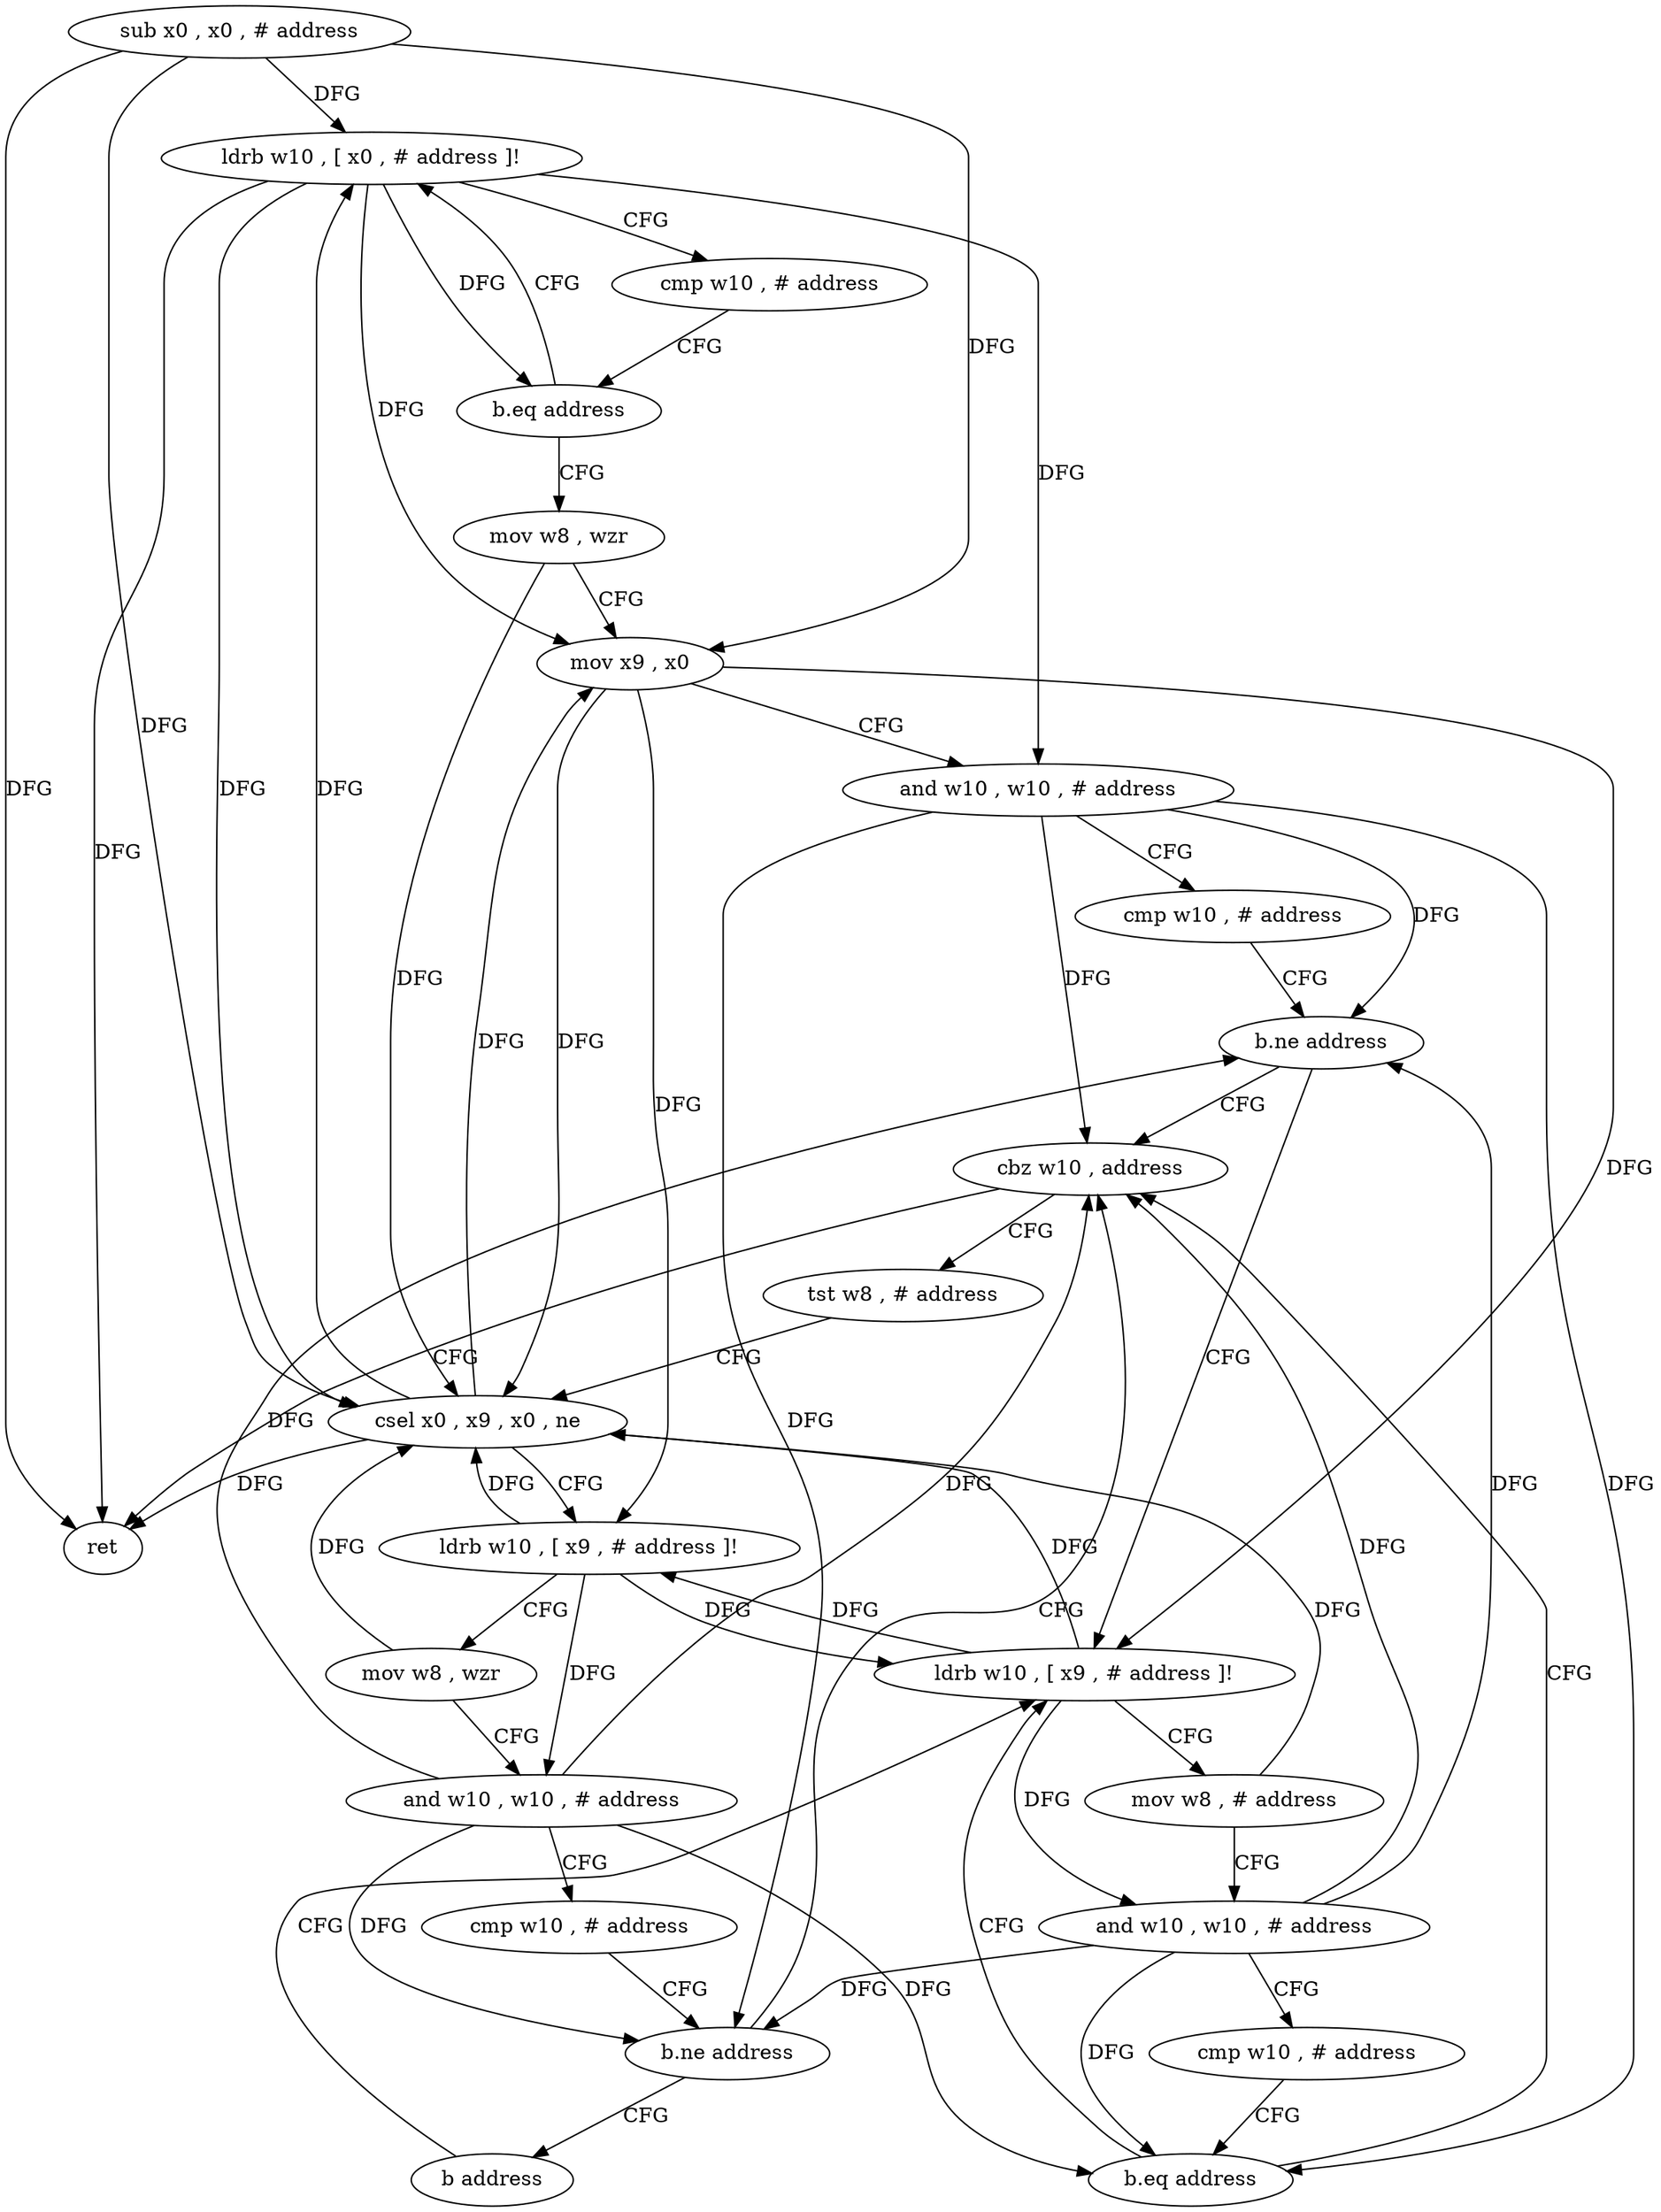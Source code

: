 digraph "func" {
"4216164" [label = "sub x0 , x0 , # address" ]
"4216168" [label = "ldrb w10 , [ x0 , # address ]!" ]
"4216172" [label = "cmp w10 , # address" ]
"4216176" [label = "b.eq address" ]
"4216180" [label = "mov w8 , wzr" ]
"4216184" [label = "mov x9 , x0" ]
"4216188" [label = "and w10 , w10 , # address" ]
"4216192" [label = "cmp w10 , # address" ]
"4216196" [label = "b.ne address" ]
"4216220" [label = "cbz w10 , address" ]
"4216200" [label = "ldrb w10 , [ x9 , # address ]!" ]
"4216256" [label = "ret" ]
"4216224" [label = "tst w8 , # address" ]
"4216204" [label = "mov w8 , # address" ]
"4216208" [label = "and w10 , w10 , # address" ]
"4216212" [label = "cmp w10 , # address" ]
"4216216" [label = "b.eq address" ]
"4216228" [label = "csel x0 , x9 , x0 , ne" ]
"4216232" [label = "ldrb w10 , [ x9 , # address ]!" ]
"4216236" [label = "mov w8 , wzr" ]
"4216240" [label = "and w10 , w10 , # address" ]
"4216244" [label = "cmp w10 , # address" ]
"4216248" [label = "b.ne address" ]
"4216252" [label = "b address" ]
"4216164" -> "4216168" [ label = "DFG" ]
"4216164" -> "4216184" [ label = "DFG" ]
"4216164" -> "4216256" [ label = "DFG" ]
"4216164" -> "4216228" [ label = "DFG" ]
"4216168" -> "4216172" [ label = "CFG" ]
"4216168" -> "4216184" [ label = "DFG" ]
"4216168" -> "4216256" [ label = "DFG" ]
"4216168" -> "4216228" [ label = "DFG" ]
"4216168" -> "4216176" [ label = "DFG" ]
"4216168" -> "4216188" [ label = "DFG" ]
"4216172" -> "4216176" [ label = "CFG" ]
"4216176" -> "4216168" [ label = "CFG" ]
"4216176" -> "4216180" [ label = "CFG" ]
"4216180" -> "4216184" [ label = "CFG" ]
"4216180" -> "4216228" [ label = "DFG" ]
"4216184" -> "4216188" [ label = "CFG" ]
"4216184" -> "4216200" [ label = "DFG" ]
"4216184" -> "4216228" [ label = "DFG" ]
"4216184" -> "4216232" [ label = "DFG" ]
"4216188" -> "4216192" [ label = "CFG" ]
"4216188" -> "4216196" [ label = "DFG" ]
"4216188" -> "4216220" [ label = "DFG" ]
"4216188" -> "4216216" [ label = "DFG" ]
"4216188" -> "4216248" [ label = "DFG" ]
"4216192" -> "4216196" [ label = "CFG" ]
"4216196" -> "4216220" [ label = "CFG" ]
"4216196" -> "4216200" [ label = "CFG" ]
"4216220" -> "4216256" [ label = "CFG" ]
"4216220" -> "4216224" [ label = "CFG" ]
"4216200" -> "4216204" [ label = "CFG" ]
"4216200" -> "4216228" [ label = "DFG" ]
"4216200" -> "4216232" [ label = "DFG" ]
"4216200" -> "4216208" [ label = "DFG" ]
"4216224" -> "4216228" [ label = "CFG" ]
"4216204" -> "4216208" [ label = "CFG" ]
"4216204" -> "4216228" [ label = "DFG" ]
"4216208" -> "4216212" [ label = "CFG" ]
"4216208" -> "4216196" [ label = "DFG" ]
"4216208" -> "4216220" [ label = "DFG" ]
"4216208" -> "4216216" [ label = "DFG" ]
"4216208" -> "4216248" [ label = "DFG" ]
"4216212" -> "4216216" [ label = "CFG" ]
"4216216" -> "4216200" [ label = "CFG" ]
"4216216" -> "4216220" [ label = "CFG" ]
"4216228" -> "4216232" [ label = "CFG" ]
"4216228" -> "4216168" [ label = "DFG" ]
"4216228" -> "4216184" [ label = "DFG" ]
"4216228" -> "4216256" [ label = "DFG" ]
"4216232" -> "4216236" [ label = "CFG" ]
"4216232" -> "4216200" [ label = "DFG" ]
"4216232" -> "4216228" [ label = "DFG" ]
"4216232" -> "4216240" [ label = "DFG" ]
"4216236" -> "4216240" [ label = "CFG" ]
"4216236" -> "4216228" [ label = "DFG" ]
"4216240" -> "4216244" [ label = "CFG" ]
"4216240" -> "4216196" [ label = "DFG" ]
"4216240" -> "4216220" [ label = "DFG" ]
"4216240" -> "4216216" [ label = "DFG" ]
"4216240" -> "4216248" [ label = "DFG" ]
"4216244" -> "4216248" [ label = "CFG" ]
"4216248" -> "4216220" [ label = "CFG" ]
"4216248" -> "4216252" [ label = "CFG" ]
"4216252" -> "4216200" [ label = "CFG" ]
}
